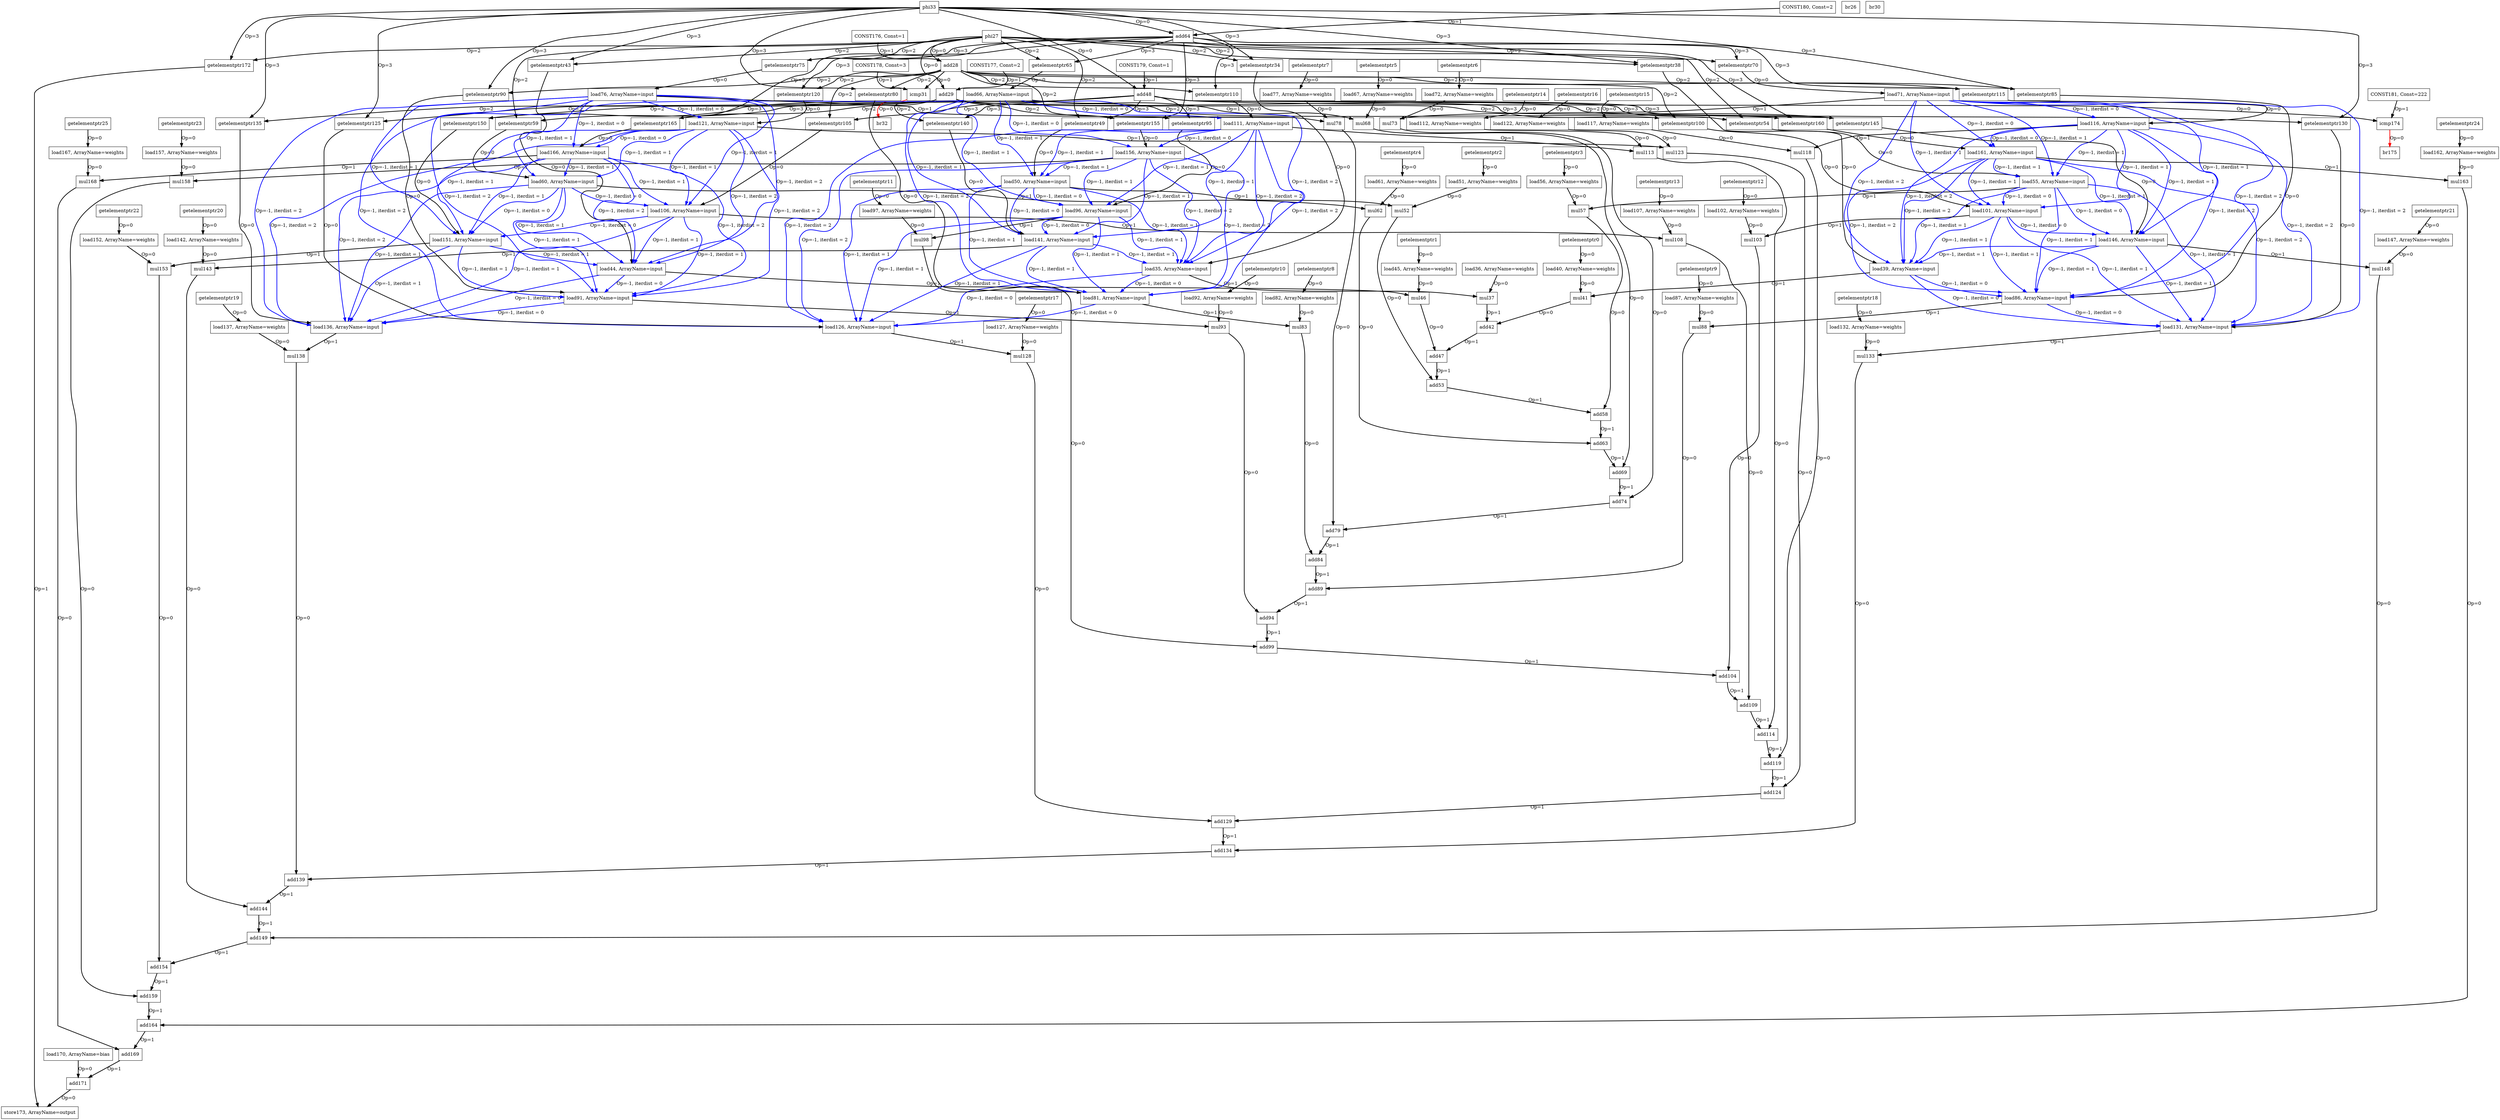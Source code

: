 Digraph G {
getelementptr0[label = "getelementptr0", shape = box, color = black];
getelementptr1[label = "getelementptr1", shape = box, color = black];
getelementptr2[label = "getelementptr2", shape = box, color = black];
getelementptr3[label = "getelementptr3", shape = box, color = black];
getelementptr4[label = "getelementptr4", shape = box, color = black];
getelementptr5[label = "getelementptr5", shape = box, color = black];
getelementptr6[label = "getelementptr6", shape = box, color = black];
getelementptr7[label = "getelementptr7", shape = box, color = black];
getelementptr8[label = "getelementptr8", shape = box, color = black];
getelementptr9[label = "getelementptr9", shape = box, color = black];
getelementptr10[label = "getelementptr10", shape = box, color = black];
getelementptr11[label = "getelementptr11", shape = box, color = black];
getelementptr12[label = "getelementptr12", shape = box, color = black];
getelementptr13[label = "getelementptr13", shape = box, color = black];
getelementptr14[label = "getelementptr14", shape = box, color = black];
getelementptr15[label = "getelementptr15", shape = box, color = black];
getelementptr16[label = "getelementptr16", shape = box, color = black];
getelementptr17[label = "getelementptr17", shape = box, color = black];
getelementptr18[label = "getelementptr18", shape = box, color = black];
getelementptr19[label = "getelementptr19", shape = box, color = black];
getelementptr20[label = "getelementptr20", shape = box, color = black];
getelementptr21[label = "getelementptr21", shape = box, color = black];
getelementptr22[label = "getelementptr22", shape = box, color = black];
getelementptr23[label = "getelementptr23", shape = box, color = black];
getelementptr24[label = "getelementptr24", shape = box, color = black];
getelementptr25[label = "getelementptr25", shape = box, color = black];
br26[label = "br26", shape = box, color = black];
phi27[label = "phi27", shape = box, color = black];
add28[label = "add28", shape = box, color = black];
add29[label = "add29", shape = box, color = black];
br30[label = "br30", shape = box, color = black];
icmp31[label = "icmp31", shape = box, color = black];
br32[label = "br32", shape = box, color = black];
phi33[label = "phi33", shape = box, color = black];
getelementptr34[label = "getelementptr34", shape = box, color = black];
load35[label = "load35, ArrayName=input", shape = box, color = black];
load36[label = "load36, ArrayName=weights", shape = box, color = black];
mul37[label = "mul37", shape = box, color = black];
getelementptr38[label = "getelementptr38", shape = box, color = black];
load39[label = "load39, ArrayName=input", shape = box, color = black];
load40[label = "load40, ArrayName=weights", shape = box, color = black];
mul41[label = "mul41", shape = box, color = black];
add42[label = "add42", shape = box, color = black];
getelementptr43[label = "getelementptr43", shape = box, color = black];
load44[label = "load44, ArrayName=input", shape = box, color = black];
load45[label = "load45, ArrayName=weights", shape = box, color = black];
mul46[label = "mul46", shape = box, color = black];
add47[label = "add47", shape = box, color = black];
add48[label = "add48", shape = box, color = black];
getelementptr49[label = "getelementptr49", shape = box, color = black];
load50[label = "load50, ArrayName=input", shape = box, color = black];
load51[label = "load51, ArrayName=weights", shape = box, color = black];
mul52[label = "mul52", shape = box, color = black];
add53[label = "add53", shape = box, color = black];
getelementptr54[label = "getelementptr54", shape = box, color = black];
load55[label = "load55, ArrayName=input", shape = box, color = black];
load56[label = "load56, ArrayName=weights", shape = box, color = black];
mul57[label = "mul57", shape = box, color = black];
add58[label = "add58", shape = box, color = black];
getelementptr59[label = "getelementptr59", shape = box, color = black];
load60[label = "load60, ArrayName=input", shape = box, color = black];
load61[label = "load61, ArrayName=weights", shape = box, color = black];
mul62[label = "mul62", shape = box, color = black];
add63[label = "add63", shape = box, color = black];
add64[label = "add64", shape = box, color = black];
getelementptr65[label = "getelementptr65", shape = box, color = black];
load66[label = "load66, ArrayName=input", shape = box, color = black];
load67[label = "load67, ArrayName=weights", shape = box, color = black];
mul68[label = "mul68", shape = box, color = black];
add69[label = "add69", shape = box, color = black];
getelementptr70[label = "getelementptr70", shape = box, color = black];
load71[label = "load71, ArrayName=input", shape = box, color = black];
load72[label = "load72, ArrayName=weights", shape = box, color = black];
mul73[label = "mul73", shape = box, color = black];
add74[label = "add74", shape = box, color = black];
getelementptr75[label = "getelementptr75", shape = box, color = black];
load76[label = "load76, ArrayName=input", shape = box, color = black];
load77[label = "load77, ArrayName=weights", shape = box, color = black];
mul78[label = "mul78", shape = box, color = black];
add79[label = "add79", shape = box, color = black];
getelementptr80[label = "getelementptr80", shape = box, color = black];
load81[label = "load81, ArrayName=input", shape = box, color = black];
load82[label = "load82, ArrayName=weights", shape = box, color = black];
mul83[label = "mul83", shape = box, color = black];
add84[label = "add84", shape = box, color = black];
getelementptr85[label = "getelementptr85", shape = box, color = black];
load86[label = "load86, ArrayName=input", shape = box, color = black];
load87[label = "load87, ArrayName=weights", shape = box, color = black];
mul88[label = "mul88", shape = box, color = black];
add89[label = "add89", shape = box, color = black];
getelementptr90[label = "getelementptr90", shape = box, color = black];
load91[label = "load91, ArrayName=input", shape = box, color = black];
load92[label = "load92, ArrayName=weights", shape = box, color = black];
mul93[label = "mul93", shape = box, color = black];
add94[label = "add94", shape = box, color = black];
getelementptr95[label = "getelementptr95", shape = box, color = black];
load96[label = "load96, ArrayName=input", shape = box, color = black];
load97[label = "load97, ArrayName=weights", shape = box, color = black];
mul98[label = "mul98", shape = box, color = black];
add99[label = "add99", shape = box, color = black];
getelementptr100[label = "getelementptr100", shape = box, color = black];
load101[label = "load101, ArrayName=input", shape = box, color = black];
load102[label = "load102, ArrayName=weights", shape = box, color = black];
mul103[label = "mul103", shape = box, color = black];
add104[label = "add104", shape = box, color = black];
getelementptr105[label = "getelementptr105", shape = box, color = black];
load106[label = "load106, ArrayName=input", shape = box, color = black];
load107[label = "load107, ArrayName=weights", shape = box, color = black];
mul108[label = "mul108", shape = box, color = black];
add109[label = "add109", shape = box, color = black];
getelementptr110[label = "getelementptr110", shape = box, color = black];
load111[label = "load111, ArrayName=input", shape = box, color = black];
load112[label = "load112, ArrayName=weights", shape = box, color = black];
mul113[label = "mul113", shape = box, color = black];
add114[label = "add114", shape = box, color = black];
getelementptr115[label = "getelementptr115", shape = box, color = black];
load116[label = "load116, ArrayName=input", shape = box, color = black];
load117[label = "load117, ArrayName=weights", shape = box, color = black];
mul118[label = "mul118", shape = box, color = black];
add119[label = "add119", shape = box, color = black];
getelementptr120[label = "getelementptr120", shape = box, color = black];
load121[label = "load121, ArrayName=input", shape = box, color = black];
load122[label = "load122, ArrayName=weights", shape = box, color = black];
mul123[label = "mul123", shape = box, color = black];
add124[label = "add124", shape = box, color = black];
getelementptr125[label = "getelementptr125", shape = box, color = black];
load126[label = "load126, ArrayName=input", shape = box, color = black];
load127[label = "load127, ArrayName=weights", shape = box, color = black];
mul128[label = "mul128", shape = box, color = black];
add129[label = "add129", shape = box, color = black];
getelementptr130[label = "getelementptr130", shape = box, color = black];
load131[label = "load131, ArrayName=input", shape = box, color = black];
load132[label = "load132, ArrayName=weights", shape = box, color = black];
mul133[label = "mul133", shape = box, color = black];
add134[label = "add134", shape = box, color = black];
getelementptr135[label = "getelementptr135", shape = box, color = black];
load136[label = "load136, ArrayName=input", shape = box, color = black];
load137[label = "load137, ArrayName=weights", shape = box, color = black];
mul138[label = "mul138", shape = box, color = black];
add139[label = "add139", shape = box, color = black];
getelementptr140[label = "getelementptr140", shape = box, color = black];
load141[label = "load141, ArrayName=input", shape = box, color = black];
load142[label = "load142, ArrayName=weights", shape = box, color = black];
mul143[label = "mul143", shape = box, color = black];
add144[label = "add144", shape = box, color = black];
getelementptr145[label = "getelementptr145", shape = box, color = black];
load146[label = "load146, ArrayName=input", shape = box, color = black];
load147[label = "load147, ArrayName=weights", shape = box, color = black];
mul148[label = "mul148", shape = box, color = black];
add149[label = "add149", shape = box, color = black];
getelementptr150[label = "getelementptr150", shape = box, color = black];
load151[label = "load151, ArrayName=input", shape = box, color = black];
load152[label = "load152, ArrayName=weights", shape = box, color = black];
mul153[label = "mul153", shape = box, color = black];
add154[label = "add154", shape = box, color = black];
getelementptr155[label = "getelementptr155", shape = box, color = black];
load156[label = "load156, ArrayName=input", shape = box, color = black];
load157[label = "load157, ArrayName=weights", shape = box, color = black];
mul158[label = "mul158", shape = box, color = black];
add159[label = "add159", shape = box, color = black];
getelementptr160[label = "getelementptr160", shape = box, color = black];
load161[label = "load161, ArrayName=input", shape = box, color = black];
load162[label = "load162, ArrayName=weights", shape = box, color = black];
mul163[label = "mul163", shape = box, color = black];
add164[label = "add164", shape = box, color = black];
getelementptr165[label = "getelementptr165", shape = box, color = black];
load166[label = "load166, ArrayName=input", shape = box, color = black];
load167[label = "load167, ArrayName=weights", shape = box, color = black];
mul168[label = "mul168", shape = box, color = black];
add169[label = "add169", shape = box, color = black];
load170[label = "load170, ArrayName=bias", shape = box, color = black];
add171[label = "add171", shape = box, color = black];
getelementptr172[label = "getelementptr172", shape = box, color = black];
store173[label = "store173, ArrayName=output", shape = box, color = black];
icmp174[label = "icmp174", shape = box, color = black];
br175[label = "br175", shape = box, color = black];
CONST176[label = "CONST176, Const=1", shape = box, color = black];
CONST177[label = "CONST177, Const=2", shape = box, color = black];
CONST178[label = "CONST178, Const=3", shape = box, color = black];
CONST179[label = "CONST179, Const=1", shape = box, color = black];
CONST180[label = "CONST180, Const=2", shape = box, color = black];
CONST181[label = "CONST181, Const=222", shape = box, color = black];
getelementptr0 -> load40[color = black, style = bold, label = "Op=0"];
getelementptr1 -> load45[color = black, style = bold, label = "Op=0"];
getelementptr2 -> load51[color = black, style = bold, label = "Op=0"];
getelementptr3 -> load56[color = black, style = bold, label = "Op=0"];
getelementptr4 -> load61[color = black, style = bold, label = "Op=0"];
getelementptr5 -> load67[color = black, style = bold, label = "Op=0"];
getelementptr6 -> load72[color = black, style = bold, label = "Op=0"];
getelementptr7 -> load77[color = black, style = bold, label = "Op=0"];
getelementptr8 -> load82[color = black, style = bold, label = "Op=0"];
getelementptr9 -> load87[color = black, style = bold, label = "Op=0"];
getelementptr10 -> load92[color = black, style = bold, label = "Op=0"];
getelementptr11 -> load97[color = black, style = bold, label = "Op=0"];
getelementptr12 -> load102[color = black, style = bold, label = "Op=0"];
getelementptr13 -> load107[color = black, style = bold, label = "Op=0"];
getelementptr14 -> load112[color = black, style = bold, label = "Op=0"];
getelementptr15 -> load117[color = black, style = bold, label = "Op=0"];
getelementptr16 -> load122[color = black, style = bold, label = "Op=0"];
getelementptr17 -> load127[color = black, style = bold, label = "Op=0"];
getelementptr18 -> load132[color = black, style = bold, label = "Op=0"];
getelementptr19 -> load137[color = black, style = bold, label = "Op=0"];
getelementptr20 -> load142[color = black, style = bold, label = "Op=0"];
getelementptr21 -> load147[color = black, style = bold, label = "Op=0"];
getelementptr22 -> load152[color = black, style = bold, label = "Op=0"];
getelementptr23 -> load157[color = black, style = bold, label = "Op=0"];
getelementptr24 -> load162[color = black, style = bold, label = "Op=0"];
getelementptr25 -> load167[color = black, style = bold, label = "Op=0"];
phi27 -> getelementptr172[color = black, style = bold, label = "Op=2"];
phi27 -> getelementptr75[color = black, style = bold, label = "Op=2"];
phi27 -> getelementptr70[color = black, style = bold, label = "Op=2"];
phi27 -> getelementptr65[color = black, style = bold, label = "Op=2"];
phi27 -> getelementptr59[color = black, style = bold, label = "Op=2"];
phi27 -> getelementptr54[color = black, style = bold, label = "Op=2"];
phi27 -> getelementptr49[color = black, style = bold, label = "Op=2"];
phi27 -> getelementptr43[color = black, style = bold, label = "Op=2"];
phi27 -> getelementptr38[color = black, style = bold, label = "Op=2"];
phi27 -> getelementptr34[color = black, style = bold, label = "Op=2"];
phi27 -> add29[color = black, style = bold, label = "Op=0"];
phi27 -> add28[color = black, style = bold, label = "Op=0"];
CONST176 -> add28[color = black, style = bold, label = "Op=1"];
add28 -> getelementptr120[color = black, style = bold, label = "Op=2"];
add28 -> getelementptr115[color = black, style = bold, label = "Op=2"];
add28 -> getelementptr110[color = black, style = bold, label = "Op=2"];
add28 -> getelementptr105[color = black, style = bold, label = "Op=2"];
add28 -> getelementptr100[color = black, style = bold, label = "Op=2"];
add28 -> getelementptr95[color = black, style = bold, label = "Op=2"];
add28 -> getelementptr90[color = black, style = bold, label = "Op=2"];
add28 -> getelementptr85[color = black, style = bold, label = "Op=2"];
add28 -> getelementptr80[color = black, style = bold, label = "Op=2"];
add28 -> icmp31[color = black, style = bold, label = "Op=0"];
CONST177 -> add29[color = black, style = bold, label = "Op=1"];
add29 -> getelementptr165[color = black, style = bold, label = "Op=2"];
add29 -> getelementptr160[color = black, style = bold, label = "Op=2"];
add29 -> getelementptr155[color = black, style = bold, label = "Op=2"];
add29 -> getelementptr150[color = black, style = bold, label = "Op=2"];
add29 -> getelementptr145[color = black, style = bold, label = "Op=2"];
add29 -> getelementptr140[color = black, style = bold, label = "Op=2"];
add29 -> getelementptr135[color = black, style = bold, label = "Op=2"];
add29 -> getelementptr130[color = black, style = bold, label = "Op=2"];
add29 -> getelementptr125[color = black, style = bold, label = "Op=2"];
CONST178 -> icmp31[color = black, style = bold, label = "Op=1"];
icmp31 -> br32[color = red, style = bold, label = "Op=0"];
phi33 -> getelementptr172[color = black, style = bold, label = "Op=3"];
phi33 -> getelementptr135[color = black, style = bold, label = "Op=3"];
phi33 -> getelementptr130[color = black, style = bold, label = "Op=3"];
phi33 -> getelementptr125[color = black, style = bold, label = "Op=3"];
phi33 -> getelementptr90[color = black, style = bold, label = "Op=3"];
phi33 -> getelementptr85[color = black, style = bold, label = "Op=3"];
phi33 -> getelementptr80[color = black, style = bold, label = "Op=3"];
phi33 -> add64[color = black, style = bold, label = "Op=0"];
phi33 -> add48[color = black, style = bold, label = "Op=0"];
phi33 -> getelementptr43[color = black, style = bold, label = "Op=3"];
phi33 -> getelementptr38[color = black, style = bold, label = "Op=3"];
phi33 -> getelementptr34[color = black, style = bold, label = "Op=3"];
getelementptr34 -> load35[color = black, style = bold, label = "Op=0"];
load35 -> mul37[color = black, style = bold, label = "Op=1"];
load36 -> mul37[color = black, style = bold, label = "Op=0"];
mul37 -> add42[color = black, style = bold, label = "Op=1"];
getelementptr38 -> load39[color = black, style = bold, label = "Op=0"];
load39 -> mul41[color = black, style = bold, label = "Op=1"];
load40 -> mul41[color = black, style = bold, label = "Op=0"];
mul41 -> add42[color = black, style = bold, label = "Op=0"];
add42 -> add47[color = black, style = bold, label = "Op=1"];
getelementptr43 -> load44[color = black, style = bold, label = "Op=0"];
load44 -> mul46[color = black, style = bold, label = "Op=1"];
load45 -> mul46[color = black, style = bold, label = "Op=0"];
mul46 -> add47[color = black, style = bold, label = "Op=0"];
add47 -> add53[color = black, style = bold, label = "Op=1"];
CONST179 -> add48[color = black, style = bold, label = "Op=1"];
add48 -> icmp174[color = black, style = bold, label = "Op=0"];
add48 -> getelementptr150[color = black, style = bold, label = "Op=3"];
add48 -> getelementptr145[color = black, style = bold, label = "Op=3"];
add48 -> getelementptr140[color = black, style = bold, label = "Op=3"];
add48 -> getelementptr105[color = black, style = bold, label = "Op=3"];
add48 -> getelementptr100[color = black, style = bold, label = "Op=3"];
add48 -> getelementptr95[color = black, style = bold, label = "Op=3"];
add48 -> getelementptr59[color = black, style = bold, label = "Op=3"];
add48 -> getelementptr54[color = black, style = bold, label = "Op=3"];
add48 -> getelementptr49[color = black, style = bold, label = "Op=3"];
getelementptr49 -> load50[color = black, style = bold, label = "Op=0"];
load50 -> mul52[color = black, style = bold, label = "Op=1"];
load51 -> mul52[color = black, style = bold, label = "Op=0"];
mul52 -> add53[color = black, style = bold, label = "Op=0"];
add53 -> add58[color = black, style = bold, label = "Op=1"];
getelementptr54 -> load55[color = black, style = bold, label = "Op=0"];
load55 -> mul57[color = black, style = bold, label = "Op=1"];
load56 -> mul57[color = black, style = bold, label = "Op=0"];
mul57 -> add58[color = black, style = bold, label = "Op=0"];
add58 -> add63[color = black, style = bold, label = "Op=1"];
getelementptr59 -> load60[color = black, style = bold, label = "Op=0"];
load60 -> mul62[color = black, style = bold, label = "Op=1"];
load61 -> mul62[color = black, style = bold, label = "Op=0"];
mul62 -> add63[color = black, style = bold, label = "Op=0"];
add63 -> add69[color = black, style = bold, label = "Op=1"];
CONST180 -> add64[color = black, style = bold, label = "Op=1"];
add64 -> getelementptr165[color = black, style = bold, label = "Op=3"];
add64 -> getelementptr160[color = black, style = bold, label = "Op=3"];
add64 -> getelementptr155[color = black, style = bold, label = "Op=3"];
add64 -> getelementptr120[color = black, style = bold, label = "Op=3"];
add64 -> getelementptr115[color = black, style = bold, label = "Op=3"];
add64 -> getelementptr110[color = black, style = bold, label = "Op=3"];
add64 -> getelementptr75[color = black, style = bold, label = "Op=3"];
add64 -> getelementptr70[color = black, style = bold, label = "Op=3"];
add64 -> getelementptr65[color = black, style = bold, label = "Op=3"];
getelementptr65 -> load66[color = black, style = bold, label = "Op=0"];
load66 -> mul68[color = black, style = bold, label = "Op=1"];
load67 -> mul68[color = black, style = bold, label = "Op=0"];
mul68 -> add69[color = black, style = bold, label = "Op=0"];
add69 -> add74[color = black, style = bold, label = "Op=1"];
getelementptr70 -> load71[color = black, style = bold, label = "Op=0"];
load71 -> mul73[color = black, style = bold, label = "Op=1"];
load72 -> mul73[color = black, style = bold, label = "Op=0"];
mul73 -> add74[color = black, style = bold, label = "Op=0"];
add74 -> add79[color = black, style = bold, label = "Op=1"];
getelementptr75 -> load76[color = black, style = bold, label = "Op=0"];
load76 -> mul78[color = black, style = bold, label = "Op=1"];
load77 -> mul78[color = black, style = bold, label = "Op=0"];
mul78 -> add79[color = black, style = bold, label = "Op=0"];
add79 -> add84[color = black, style = bold, label = "Op=1"];
getelementptr80 -> load81[color = black, style = bold, label = "Op=0"];
load81 -> mul83[color = black, style = bold, label = "Op=1"];
load82 -> mul83[color = black, style = bold, label = "Op=0"];
mul83 -> add84[color = black, style = bold, label = "Op=0"];
add84 -> add89[color = black, style = bold, label = "Op=1"];
getelementptr85 -> load86[color = black, style = bold, label = "Op=0"];
load86 -> mul88[color = black, style = bold, label = "Op=1"];
load87 -> mul88[color = black, style = bold, label = "Op=0"];
mul88 -> add89[color = black, style = bold, label = "Op=0"];
add89 -> add94[color = black, style = bold, label = "Op=1"];
getelementptr90 -> load91[color = black, style = bold, label = "Op=0"];
load91 -> mul93[color = black, style = bold, label = "Op=1"];
load92 -> mul93[color = black, style = bold, label = "Op=0"];
mul93 -> add94[color = black, style = bold, label = "Op=0"];
add94 -> add99[color = black, style = bold, label = "Op=1"];
getelementptr95 -> load96[color = black, style = bold, label = "Op=0"];
load96 -> mul98[color = black, style = bold, label = "Op=1"];
load97 -> mul98[color = black, style = bold, label = "Op=0"];
mul98 -> add99[color = black, style = bold, label = "Op=0"];
add99 -> add104[color = black, style = bold, label = "Op=1"];
getelementptr100 -> load101[color = black, style = bold, label = "Op=0"];
load101 -> mul103[color = black, style = bold, label = "Op=1"];
load102 -> mul103[color = black, style = bold, label = "Op=0"];
mul103 -> add104[color = black, style = bold, label = "Op=0"];
add104 -> add109[color = black, style = bold, label = "Op=1"];
getelementptr105 -> load106[color = black, style = bold, label = "Op=0"];
load106 -> mul108[color = black, style = bold, label = "Op=1"];
load107 -> mul108[color = black, style = bold, label = "Op=0"];
mul108 -> add109[color = black, style = bold, label = "Op=0"];
add109 -> add114[color = black, style = bold, label = "Op=1"];
getelementptr110 -> load111[color = black, style = bold, label = "Op=0"];
load111 -> mul113[color = black, style = bold, label = "Op=1"];
load112 -> mul113[color = black, style = bold, label = "Op=0"];
mul113 -> add114[color = black, style = bold, label = "Op=0"];
add114 -> add119[color = black, style = bold, label = "Op=1"];
getelementptr115 -> load116[color = black, style = bold, label = "Op=0"];
load116 -> mul118[color = black, style = bold, label = "Op=1"];
load117 -> mul118[color = black, style = bold, label = "Op=0"];
mul118 -> add119[color = black, style = bold, label = "Op=0"];
add119 -> add124[color = black, style = bold, label = "Op=1"];
getelementptr120 -> load121[color = black, style = bold, label = "Op=0"];
load121 -> mul123[color = black, style = bold, label = "Op=1"];
load122 -> mul123[color = black, style = bold, label = "Op=0"];
mul123 -> add124[color = black, style = bold, label = "Op=0"];
add124 -> add129[color = black, style = bold, label = "Op=1"];
getelementptr125 -> load126[color = black, style = bold, label = "Op=0"];
load126 -> mul128[color = black, style = bold, label = "Op=1"];
load127 -> mul128[color = black, style = bold, label = "Op=0"];
mul128 -> add129[color = black, style = bold, label = "Op=0"];
add129 -> add134[color = black, style = bold, label = "Op=1"];
getelementptr130 -> load131[color = black, style = bold, label = "Op=0"];
load131 -> mul133[color = black, style = bold, label = "Op=1"];
load132 -> mul133[color = black, style = bold, label = "Op=0"];
mul133 -> add134[color = black, style = bold, label = "Op=0"];
add134 -> add139[color = black, style = bold, label = "Op=1"];
getelementptr135 -> load136[color = black, style = bold, label = "Op=0"];
load136 -> mul138[color = black, style = bold, label = "Op=1"];
load137 -> mul138[color = black, style = bold, label = "Op=0"];
mul138 -> add139[color = black, style = bold, label = "Op=0"];
add139 -> add144[color = black, style = bold, label = "Op=1"];
getelementptr140 -> load141[color = black, style = bold, label = "Op=0"];
load141 -> mul143[color = black, style = bold, label = "Op=1"];
load142 -> mul143[color = black, style = bold, label = "Op=0"];
mul143 -> add144[color = black, style = bold, label = "Op=0"];
add144 -> add149[color = black, style = bold, label = "Op=1"];
getelementptr145 -> load146[color = black, style = bold, label = "Op=0"];
load146 -> mul148[color = black, style = bold, label = "Op=1"];
load147 -> mul148[color = black, style = bold, label = "Op=0"];
mul148 -> add149[color = black, style = bold, label = "Op=0"];
add149 -> add154[color = black, style = bold, label = "Op=1"];
getelementptr150 -> load151[color = black, style = bold, label = "Op=0"];
load151 -> mul153[color = black, style = bold, label = "Op=1"];
load152 -> mul153[color = black, style = bold, label = "Op=0"];
mul153 -> add154[color = black, style = bold, label = "Op=0"];
add154 -> add159[color = black, style = bold, label = "Op=1"];
getelementptr155 -> load156[color = black, style = bold, label = "Op=0"];
load156 -> mul158[color = black, style = bold, label = "Op=1"];
load157 -> mul158[color = black, style = bold, label = "Op=0"];
mul158 -> add159[color = black, style = bold, label = "Op=0"];
add159 -> add164[color = black, style = bold, label = "Op=1"];
getelementptr160 -> load161[color = black, style = bold, label = "Op=0"];
load161 -> mul163[color = black, style = bold, label = "Op=1"];
load162 -> mul163[color = black, style = bold, label = "Op=0"];
mul163 -> add164[color = black, style = bold, label = "Op=0"];
add164 -> add169[color = black, style = bold, label = "Op=1"];
getelementptr165 -> load166[color = black, style = bold, label = "Op=0"];
load166 -> mul168[color = black, style = bold, label = "Op=1"];
load167 -> mul168[color = black, style = bold, label = "Op=0"];
mul168 -> add169[color = black, style = bold, label = "Op=0"];
add169 -> add171[color = black, style = bold, label = "Op=1"];
load170 -> add171[color = black, style = bold, label = "Op=0"];
add171 -> store173[color = black, style = bold, label = "Op=0"];
getelementptr172 -> store173[color = black, style = bold, label = "Op=1"];
CONST181 -> icmp174[color = black, style = bold, label = "Op=1"];
icmp174 -> br175[color = red, style = bold, label = "Op=0"];
load50 -> load35[color = blue, style = bold, label = "Op=-1, iterdist = 1"];
load66 -> load35[color = blue, style = bold, label = "Op=-1, iterdist = 2"];
load35 -> load81[color = blue, style = bold, label = "Op=-1, iterdist = 0"];
load96 -> load35[color = blue, style = bold, label = "Op=-1, iterdist = 1"];
load111 -> load35[color = blue, style = bold, label = "Op=-1, iterdist = 2"];
load35 -> load126[color = blue, style = bold, label = "Op=-1, iterdist = 0"];
load141 -> load35[color = blue, style = bold, label = "Op=-1, iterdist = 1"];
load156 -> load35[color = blue, style = bold, label = "Op=-1, iterdist = 2"];
load55 -> load39[color = blue, style = bold, label = "Op=-1, iterdist = 1"];
load71 -> load39[color = blue, style = bold, label = "Op=-1, iterdist = 2"];
load39 -> load86[color = blue, style = bold, label = "Op=-1, iterdist = 0"];
load101 -> load39[color = blue, style = bold, label = "Op=-1, iterdist = 1"];
load116 -> load39[color = blue, style = bold, label = "Op=-1, iterdist = 2"];
load39 -> load131[color = blue, style = bold, label = "Op=-1, iterdist = 0"];
load146 -> load39[color = blue, style = bold, label = "Op=-1, iterdist = 1"];
load161 -> load39[color = blue, style = bold, label = "Op=-1, iterdist = 2"];
load60 -> load44[color = blue, style = bold, label = "Op=-1, iterdist = 1"];
load76 -> load44[color = blue, style = bold, label = "Op=-1, iterdist = 2"];
load44 -> load91[color = blue, style = bold, label = "Op=-1, iterdist = 0"];
load106 -> load44[color = blue, style = bold, label = "Op=-1, iterdist = 1"];
load121 -> load44[color = blue, style = bold, label = "Op=-1, iterdist = 2"];
load44 -> load136[color = blue, style = bold, label = "Op=-1, iterdist = 0"];
load151 -> load44[color = blue, style = bold, label = "Op=-1, iterdist = 1"];
load166 -> load44[color = blue, style = bold, label = "Op=-1, iterdist = 2"];
load66 -> load50[color = blue, style = bold, label = "Op=-1, iterdist = 1"];
load50 -> load81[color = blue, style = bold, label = "Op=-1, iterdist = 1"];
load50 -> load96[color = blue, style = bold, label = "Op=-1, iterdist = 0"];
load111 -> load50[color = blue, style = bold, label = "Op=-1, iterdist = 1"];
load50 -> load126[color = blue, style = bold, label = "Op=-1, iterdist = 1"];
load50 -> load141[color = blue, style = bold, label = "Op=-1, iterdist = 0"];
load156 -> load50[color = blue, style = bold, label = "Op=-1, iterdist = 1"];
load71 -> load55[color = blue, style = bold, label = "Op=-1, iterdist = 1"];
load55 -> load86[color = blue, style = bold, label = "Op=-1, iterdist = 1"];
load55 -> load101[color = blue, style = bold, label = "Op=-1, iterdist = 0"];
load116 -> load55[color = blue, style = bold, label = "Op=-1, iterdist = 1"];
load55 -> load131[color = blue, style = bold, label = "Op=-1, iterdist = 1"];
load55 -> load146[color = blue, style = bold, label = "Op=-1, iterdist = 0"];
load161 -> load55[color = blue, style = bold, label = "Op=-1, iterdist = 1"];
load76 -> load60[color = blue, style = bold, label = "Op=-1, iterdist = 1"];
load60 -> load91[color = blue, style = bold, label = "Op=-1, iterdist = 1"];
load60 -> load106[color = blue, style = bold, label = "Op=-1, iterdist = 0"];
load121 -> load60[color = blue, style = bold, label = "Op=-1, iterdist = 1"];
load60 -> load136[color = blue, style = bold, label = "Op=-1, iterdist = 1"];
load60 -> load151[color = blue, style = bold, label = "Op=-1, iterdist = 0"];
load166 -> load60[color = blue, style = bold, label = "Op=-1, iterdist = 1"];
load66 -> load81[color = blue, style = bold, label = "Op=-1, iterdist = 2"];
load66 -> load96[color = blue, style = bold, label = "Op=-1, iterdist = 1"];
load66 -> load111[color = blue, style = bold, label = "Op=-1, iterdist = 0"];
load66 -> load126[color = blue, style = bold, label = "Op=-1, iterdist = 2"];
load66 -> load141[color = blue, style = bold, label = "Op=-1, iterdist = 1"];
load66 -> load156[color = blue, style = bold, label = "Op=-1, iterdist = 0"];
load71 -> load86[color = blue, style = bold, label = "Op=-1, iterdist = 2"];
load71 -> load101[color = blue, style = bold, label = "Op=-1, iterdist = 1"];
load71 -> load116[color = blue, style = bold, label = "Op=-1, iterdist = 0"];
load71 -> load131[color = blue, style = bold, label = "Op=-1, iterdist = 2"];
load71 -> load146[color = blue, style = bold, label = "Op=-1, iterdist = 1"];
load71 -> load161[color = blue, style = bold, label = "Op=-1, iterdist = 0"];
load76 -> load91[color = blue, style = bold, label = "Op=-1, iterdist = 2"];
load76 -> load106[color = blue, style = bold, label = "Op=-1, iterdist = 1"];
load76 -> load121[color = blue, style = bold, label = "Op=-1, iterdist = 0"];
load76 -> load136[color = blue, style = bold, label = "Op=-1, iterdist = 2"];
load76 -> load151[color = blue, style = bold, label = "Op=-1, iterdist = 1"];
load76 -> load166[color = blue, style = bold, label = "Op=-1, iterdist = 0"];
load96 -> load81[color = blue, style = bold, label = "Op=-1, iterdist = 1"];
load111 -> load81[color = blue, style = bold, label = "Op=-1, iterdist = 2"];
load81 -> load126[color = blue, style = bold, label = "Op=-1, iterdist = 0"];
load141 -> load81[color = blue, style = bold, label = "Op=-1, iterdist = 1"];
load156 -> load81[color = blue, style = bold, label = "Op=-1, iterdist = 2"];
load101 -> load86[color = blue, style = bold, label = "Op=-1, iterdist = 1"];
load116 -> load86[color = blue, style = bold, label = "Op=-1, iterdist = 2"];
load86 -> load131[color = blue, style = bold, label = "Op=-1, iterdist = 0"];
load146 -> load86[color = blue, style = bold, label = "Op=-1, iterdist = 1"];
load161 -> load86[color = blue, style = bold, label = "Op=-1, iterdist = 2"];
load106 -> load91[color = blue, style = bold, label = "Op=-1, iterdist = 1"];
load121 -> load91[color = blue, style = bold, label = "Op=-1, iterdist = 2"];
load91 -> load136[color = blue, style = bold, label = "Op=-1, iterdist = 0"];
load151 -> load91[color = blue, style = bold, label = "Op=-1, iterdist = 1"];
load166 -> load91[color = blue, style = bold, label = "Op=-1, iterdist = 2"];
load111 -> load96[color = blue, style = bold, label = "Op=-1, iterdist = 1"];
load96 -> load126[color = blue, style = bold, label = "Op=-1, iterdist = 1"];
load96 -> load141[color = blue, style = bold, label = "Op=-1, iterdist = 0"];
load156 -> load96[color = blue, style = bold, label = "Op=-1, iterdist = 1"];
load116 -> load101[color = blue, style = bold, label = "Op=-1, iterdist = 1"];
load101 -> load131[color = blue, style = bold, label = "Op=-1, iterdist = 1"];
load101 -> load146[color = blue, style = bold, label = "Op=-1, iterdist = 0"];
load161 -> load101[color = blue, style = bold, label = "Op=-1, iterdist = 1"];
load121 -> load106[color = blue, style = bold, label = "Op=-1, iterdist = 1"];
load106 -> load136[color = blue, style = bold, label = "Op=-1, iterdist = 1"];
load106 -> load151[color = blue, style = bold, label = "Op=-1, iterdist = 0"];
load166 -> load106[color = blue, style = bold, label = "Op=-1, iterdist = 1"];
load111 -> load126[color = blue, style = bold, label = "Op=-1, iterdist = 2"];
load111 -> load141[color = blue, style = bold, label = "Op=-1, iterdist = 1"];
load111 -> load156[color = blue, style = bold, label = "Op=-1, iterdist = 0"];
load116 -> load131[color = blue, style = bold, label = "Op=-1, iterdist = 2"];
load116 -> load146[color = blue, style = bold, label = "Op=-1, iterdist = 1"];
load116 -> load161[color = blue, style = bold, label = "Op=-1, iterdist = 0"];
load121 -> load136[color = blue, style = bold, label = "Op=-1, iterdist = 2"];
load121 -> load151[color = blue, style = bold, label = "Op=-1, iterdist = 1"];
load121 -> load166[color = blue, style = bold, label = "Op=-1, iterdist = 0"];
load141 -> load126[color = blue, style = bold, label = "Op=-1, iterdist = 1"];
load156 -> load126[color = blue, style = bold, label = "Op=-1, iterdist = 2"];
load146 -> load131[color = blue, style = bold, label = "Op=-1, iterdist = 1"];
load161 -> load131[color = blue, style = bold, label = "Op=-1, iterdist = 2"];
load151 -> load136[color = blue, style = bold, label = "Op=-1, iterdist = 1"];
load166 -> load136[color = blue, style = bold, label = "Op=-1, iterdist = 2"];
load156 -> load141[color = blue, style = bold, label = "Op=-1, iterdist = 1"];
load161 -> load146[color = blue, style = bold, label = "Op=-1, iterdist = 1"];
load166 -> load151[color = blue, style = bold, label = "Op=-1, iterdist = 1"];
}
